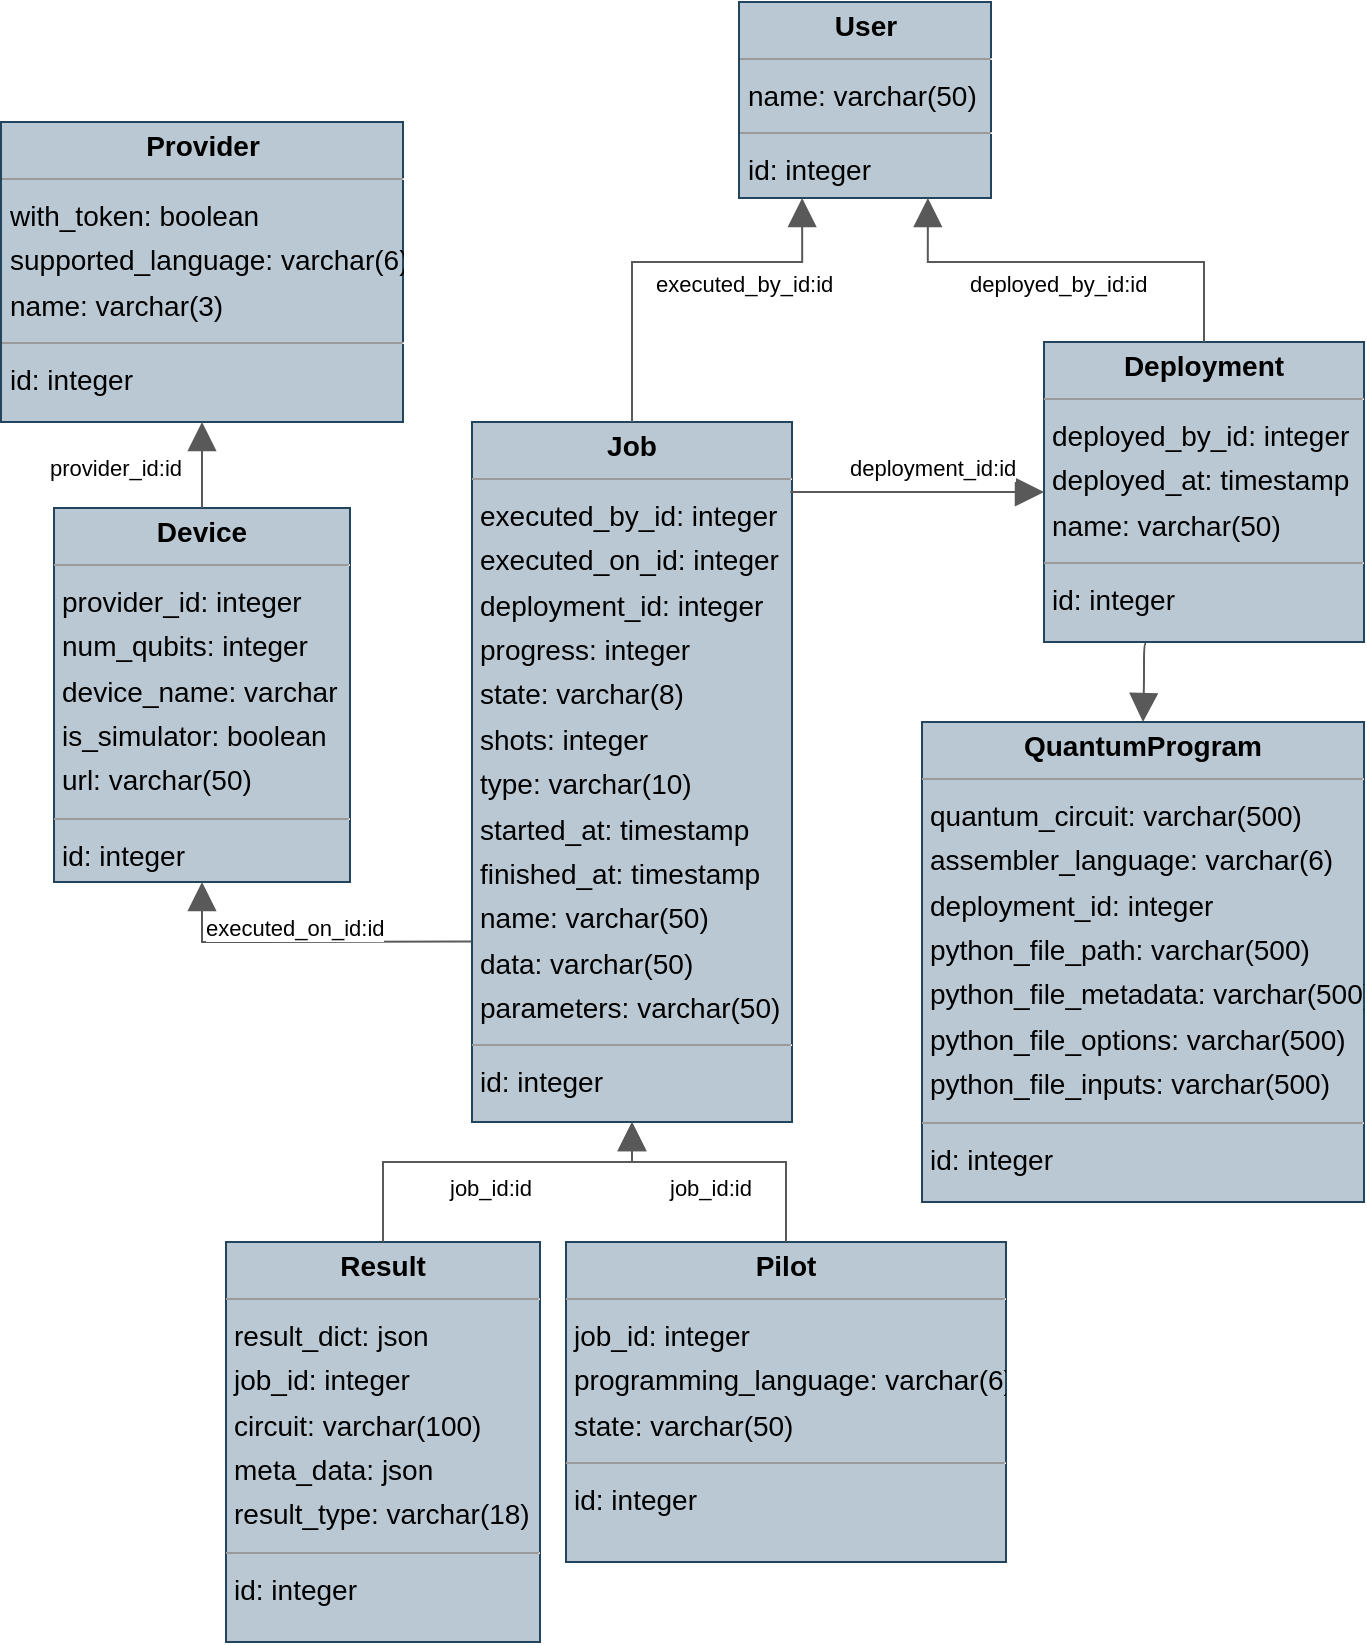 <mxfile version="20.5.3" type="embed"><diagram id="woZmq--j6TU2j0kvm82t" name="Seite-1"><mxGraphModel dx="684" dy="179" grid="1" gridSize="10" guides="1" tooltips="1" connect="1" arrows="1" fold="1" page="0" pageScale="1" pageWidth="827" pageHeight="1169" background="none" math="0" shadow="0"><root><mxCell id="0"/><mxCell id="1" parent="0"/><mxCell id="node4" value="&lt;p style=&quot;margin:0px;margin-top:4px;text-align:center;&quot;&gt;&lt;b&gt;Deployment&lt;/b&gt;&lt;/p&gt;&lt;hr size=&quot;1&quot;/&gt;&lt;p style=&quot;margin:0 0 0 4px;line-height:1.6;&quot;&gt; deployed_by_id: integer&lt;br/&gt; deployed_at: timestamp&lt;br/&gt; name: varchar(50)&lt;/p&gt;&lt;hr size=&quot;1&quot;/&gt;&lt;p style=&quot;margin:0 0 0 4px;line-height:1.6;&quot;&gt; id: integer&lt;/p&gt;" style="verticalAlign=top;align=left;overflow=fill;fontSize=14;fontFamily=Helvetica;html=1;rounded=0;shadow=0;comic=0;labelBackgroundColor=none;strokeWidth=1;fillColor=#bac8d3;strokeColor=#23445d;" parent="1" vertex="1"><mxGeometry x="299" y="190" width="160" height="150" as="geometry"/></mxCell><mxCell id="node3" value="&lt;p style=&quot;margin:0px;margin-top:4px;text-align:center;&quot;&gt;&lt;b&gt;Device&lt;/b&gt;&lt;/p&gt;&lt;hr size=&quot;1&quot;/&gt;&lt;p style=&quot;margin:0 0 0 4px;line-height:1.6;&quot;&gt; provider_id: integer&lt;br/&gt; num_qubits: integer&lt;br/&gt; device_name: varchar&lt;br/&gt; is_simulator: boolean&lt;br/&gt; url: varchar(50)&lt;/p&gt;&lt;hr size=&quot;1&quot;/&gt;&lt;p style=&quot;margin:0 0 0 4px;line-height:1.6;&quot;&gt; id: integer&lt;/p&gt;" style="verticalAlign=top;align=left;overflow=fill;fontSize=14;fontFamily=Helvetica;html=1;rounded=0;shadow=0;comic=0;labelBackgroundColor=none;strokeWidth=1;fillColor=#bac8d3;strokeColor=#23445d;" parent="1" vertex="1"><mxGeometry x="-196" y="273" width="148" height="187" as="geometry"/></mxCell><mxCell id="node1" value="&lt;p style=&quot;margin:0px;margin-top:4px;text-align:center;&quot;&gt;&lt;b&gt;Job&lt;/b&gt;&lt;/p&gt;&lt;hr size=&quot;1&quot;/&gt;&lt;p style=&quot;margin:0 0 0 4px;line-height:1.6;&quot;&gt; executed_by_id: integer&lt;br/&gt; executed_on_id: integer&lt;br/&gt; deployment_id: integer&lt;br/&gt; progress: integer&lt;br/&gt; state: varchar(8)&lt;br/&gt; shots: integer&lt;br/&gt; type: varchar(10)&lt;br/&gt; started_at: timestamp&lt;br/&gt; finished_at: timestamp&lt;br/&gt; name: varchar(50)&lt;br/&gt; data: varchar(50)&lt;br/&gt; parameters: varchar(50)&lt;/p&gt;&lt;hr size=&quot;1&quot;/&gt;&lt;p style=&quot;margin:0 0 0 4px;line-height:1.6;&quot;&gt; id: integer&lt;/p&gt;" style="verticalAlign=top;align=left;overflow=fill;fontSize=14;fontFamily=Helvetica;html=1;rounded=0;shadow=0;comic=0;labelBackgroundColor=none;strokeWidth=1;fillColor=#bac8d3;strokeColor=#23445d;" parent="1" vertex="1"><mxGeometry x="13" y="230" width="160" height="350" as="geometry"/></mxCell><mxCell id="node2" value="&lt;p style=&quot;margin:0px;margin-top:4px;text-align:center;&quot;&gt;&lt;b&gt;Pilot&lt;/b&gt;&lt;/p&gt;&lt;hr size=&quot;1&quot;/&gt;&lt;p style=&quot;margin:0 0 0 4px;line-height:1.6;&quot;&gt; job_id: integer&lt;br/&gt; programming_language: varchar(6)&lt;br/&gt; state: varchar(50)&lt;/p&gt;&lt;hr size=&quot;1&quot;/&gt;&lt;p style=&quot;margin:0 0 0 4px;line-height:1.6;&quot;&gt; id: integer&lt;/p&gt;" style="verticalAlign=top;align=left;overflow=fill;fontSize=14;fontFamily=Helvetica;html=1;rounded=0;shadow=0;comic=0;labelBackgroundColor=none;strokeWidth=1;fillColor=#bac8d3;strokeColor=#23445d;" parent="1" vertex="1"><mxGeometry x="60" y="640" width="220" height="160" as="geometry"/></mxCell><mxCell id="St8xuASizieTfpTsJ0Hc-1" style="edgeStyle=orthogonalEdgeStyle;rounded=0;orthogonalLoop=1;jettySize=auto;html=1;exitX=0.5;exitY=1;exitDx=0;exitDy=0;" parent="1" edge="1"><mxGeometry relative="1" as="geometry"><mxPoint x="-121.714" y="230" as="targetPoint"/><mxPoint x="-122" y="230" as="sourcePoint"/></mxGeometry></mxCell><mxCell id="node6" value="&lt;p style=&quot;margin:0px;margin-top:4px;text-align:center;&quot;&gt;&lt;b&gt;Provider&lt;/b&gt;&lt;/p&gt;&lt;hr size=&quot;1&quot;/&gt;&lt;p style=&quot;margin:0 0 0 4px;line-height:1.6;&quot;&gt; with_token: boolean&lt;br/&gt; supported_language: varchar(6)&lt;br/&gt; name: varchar(3)&lt;/p&gt;&lt;hr size=&quot;1&quot;/&gt;&lt;p style=&quot;margin:0 0 0 4px;line-height:1.6;&quot;&gt; id: integer&lt;/p&gt;" style="verticalAlign=top;align=left;overflow=fill;fontSize=14;fontFamily=Helvetica;html=1;rounded=0;shadow=0;comic=0;labelBackgroundColor=none;strokeWidth=1;fillColor=#bac8d3;strokeColor=#23445d;" parent="1" vertex="1"><mxGeometry x="-222.5" y="80" width="201" height="150" as="geometry"/></mxCell><mxCell id="node0" value="&lt;p style=&quot;margin:0px;margin-top:4px;text-align:center;&quot;&gt;&lt;b&gt;QuantumProgram&lt;/b&gt;&lt;/p&gt;&lt;hr size=&quot;1&quot;/&gt;&lt;p style=&quot;margin:0 0 0 4px;line-height:1.6;&quot;&gt; quantum_circuit: varchar(500)&lt;br/&gt; assembler_language: varchar(6)&lt;br/&gt; deployment_id: integer&lt;br/&gt; python_file_path: varchar(500)&lt;br/&gt; python_file_metadata: varchar(500)&lt;br/&gt; python_file_options: varchar(500)&lt;br/&gt; python_file_inputs: varchar(500)&lt;/p&gt;&lt;hr size=&quot;1&quot;/&gt;&lt;p style=&quot;margin:0 0 0 4px;line-height:1.6;&quot;&gt; id: integer&lt;/p&gt;" style="verticalAlign=top;align=left;overflow=fill;fontSize=14;fontFamily=Helvetica;html=1;rounded=0;shadow=0;comic=0;labelBackgroundColor=none;strokeWidth=1;fillColor=#bac8d3;strokeColor=#23445d;" parent="1" vertex="1"><mxGeometry x="238" y="380" width="221" height="240" as="geometry"/></mxCell><mxCell id="node5" value="&lt;p style=&quot;margin:0px;margin-top:4px;text-align:center;&quot;&gt;&lt;b&gt;Result&lt;/b&gt;&lt;/p&gt;&lt;hr size=&quot;1&quot;/&gt;&lt;p style=&quot;margin:0 0 0 4px;line-height:1.6;&quot;&gt; result_dict: json&lt;br/&gt; job_id: integer&lt;br/&gt; circuit: varchar(100)&lt;br/&gt; meta_data: json&lt;br/&gt; result_type: varchar(18)&lt;/p&gt;&lt;hr size=&quot;1&quot;/&gt;&lt;p style=&quot;margin:0 0 0 4px;line-height:1.6;&quot;&gt; id: integer&lt;/p&gt;" style="verticalAlign=top;align=left;overflow=fill;fontSize=14;fontFamily=Helvetica;html=1;rounded=0;shadow=0;comic=0;labelBackgroundColor=none;strokeWidth=1;fillColor=#bac8d3;strokeColor=#23445d;" parent="1" vertex="1"><mxGeometry x="-110" y="640" width="157" height="200" as="geometry"/></mxCell><mxCell id="node7" value="&lt;p style=&quot;margin:0px;margin-top:4px;text-align:center;&quot;&gt;&lt;b&gt;User&lt;/b&gt;&lt;/p&gt;&lt;hr size=&quot;1&quot;/&gt;&lt;p style=&quot;margin:0 0 0 4px;line-height:1.6;&quot;&gt; name: varchar(50)&lt;/p&gt;&lt;hr size=&quot;1&quot;/&gt;&lt;p style=&quot;margin:0 0 0 4px;line-height:1.6;&quot;&gt; id: integer&lt;/p&gt;" style="verticalAlign=top;align=left;overflow=fill;fontSize=14;fontFamily=Helvetica;html=1;rounded=0;shadow=0;comic=0;labelBackgroundColor=none;strokeWidth=1;fillColor=#bac8d3;strokeColor=#23445d;" parent="1" vertex="1"><mxGeometry x="146.5" y="20" width="126" height="98" as="geometry"/></mxCell><mxCell id="edge0" value="" style="html=1;rounded=0;edgeStyle=orthogonalEdgeStyle;dashed=0;startArrow=none;endArrow=block;endSize=12;strokeColor=#595959;exitX=0.500;exitY=0.000;exitDx=0;exitDy=0;entryX=0.750;entryY=1.001;entryDx=0;entryDy=0;" parent="1" source="node4" target="node7" edge="1"><mxGeometry width="50" height="50" relative="1" as="geometry"><Array as="points"><mxPoint x="379" y="150"/><mxPoint x="241" y="150"/></Array></mxGeometry></mxCell><mxCell id="label2" value="deployed_by_id:id" style="edgeLabel;resizable=0;html=1;align=left;verticalAlign=top;strokeColor=default;" parent="edge0" vertex="1" connectable="0"><mxGeometry x="260" y="148" as="geometry"/></mxCell><mxCell id="edge4" value="" style="html=1;rounded=1;edgeStyle=orthogonalEdgeStyle;dashed=0;startArrow=none;endArrow=block;endSize=12;strokeColor=#595959;exitX=0.500;exitY=0.000;exitDx=0;exitDy=0;entryX=0.500;entryY=1.000;entryDx=0;entryDy=0;" parent="1" source="node3" edge="1"><mxGeometry width="50" height="50" relative="1" as="geometry"><Array as="points"/><mxPoint x="-122" y="230" as="targetPoint"/></mxGeometry></mxCell><mxCell id="label26" value="provider_id:id" style="edgeLabel;resizable=0;html=1;align=left;verticalAlign=top;strokeColor=default;" parent="edge4" vertex="1" connectable="0"><mxGeometry x="-200" y="240" as="geometry"/></mxCell><mxCell id="edge7" value="" style="html=1;rounded=1;edgeStyle=orthogonalEdgeStyle;dashed=0;startArrow=none;endArrow=block;endSize=12;strokeColor=#595959;exitX=0.995;exitY=0.1;exitDx=0;exitDy=0;entryX=0;entryY=0.5;entryDx=0;entryDy=0;exitPerimeter=0;" parent="1" source="node1" target="node4" edge="1"><mxGeometry width="50" height="50" relative="1" as="geometry"><Array as="points"><mxPoint x="210" y="265"/><mxPoint x="210" y="265"/></Array></mxGeometry></mxCell><mxCell id="label44" value="deployment_id:id" style="edgeLabel;resizable=0;html=1;align=left;verticalAlign=top;strokeColor=default;" parent="edge7" vertex="1" connectable="0"><mxGeometry x="200" y="240" as="geometry"/></mxCell><mxCell id="edge5" value="" style="html=1;rounded=0;edgeStyle=orthogonalEdgeStyle;dashed=0;startArrow=none;endArrow=block;endSize=12;strokeColor=#595959;entryX=0.500;entryY=1.000;entryDx=0;entryDy=0;exitX=-0.002;exitY=0.742;exitDx=0;exitDy=0;exitPerimeter=0;" parent="1" source="node1" target="node3" edge="1"><mxGeometry width="50" height="50" relative="1" as="geometry"><Array as="points"><mxPoint x="10" y="490"/><mxPoint x="-122" y="490"/></Array><mxPoint x="10" y="480" as="sourcePoint"/></mxGeometry></mxCell><mxCell id="edge6" value="" style="html=1;rounded=0;edgeStyle=orthogonalEdgeStyle;dashed=0;startArrow=none;endArrow=block;endSize=12;strokeColor=#595959;exitX=0.500;exitY=0.000;exitDx=0;exitDy=0;entryX=0.250;entryY=1.001;entryDx=0;entryDy=0;" parent="1" source="node1" target="node7" edge="1"><mxGeometry width="50" height="50" relative="1" as="geometry"><Array as="points"><mxPoint x="93" y="150"/><mxPoint x="178" y="150"/></Array></mxGeometry></mxCell><mxCell id="label38" value="executed_by_id:id" style="edgeLabel;resizable=0;html=1;align=left;verticalAlign=top;strokeColor=default;" parent="edge6" vertex="1" connectable="0"><mxGeometry x="103" y="148" as="geometry"/></mxCell><mxCell id="edge2" value="" style="html=1;rounded=0;edgeStyle=orthogonalEdgeStyle;dashed=0;startArrow=none;endArrow=block;endSize=12;strokeColor=#595959;exitX=0.5;exitY=0;exitDx=0;exitDy=0;entryX=0.5;entryY=1;entryDx=0;entryDy=0;" parent="1" source="node2" target="node1" edge="1"><mxGeometry width="50" height="50" relative="1" as="geometry"><Array as="points"><mxPoint x="170" y="600"/><mxPoint x="93" y="600"/></Array><mxPoint x="180.5" y="706" as="sourcePoint"/><mxPoint x="103.5" y="616" as="targetPoint"/></mxGeometry></mxCell><mxCell id="label14" value="job_id:id" style="edgeLabel;resizable=0;html=1;align=left;verticalAlign=top;strokeColor=default;" parent="edge2" vertex="1" connectable="0"><mxGeometry x="110" y="600" as="geometry"/></mxCell><mxCell id="edge3" value="" style="html=1;rounded=0;edgeStyle=orthogonalEdgeStyle;dashed=0;startArrow=none;endArrow=block;endSize=12;strokeColor=#595959;exitX=0.500;exitY=0.000;exitDx=0;exitDy=0;entryX=0.500;entryY=1.000;entryDx=0;entryDy=0;" parent="1" source="node5" target="node1" edge="1"><mxGeometry width="50" height="50" relative="1" as="geometry"><Array as="points"><mxPoint x="-32" y="640"/><mxPoint x="-32" y="600"/><mxPoint x="93" y="600"/></Array></mxGeometry></mxCell><mxCell id="label20" value="job_id:id" style="edgeLabel;resizable=0;html=1;align=left;verticalAlign=top;strokeColor=default;" parent="edge3" vertex="1" connectable="0"><mxGeometry y="600" as="geometry"/></mxCell><mxCell id="St8xuASizieTfpTsJ0Hc-3" value="" style="html=1;rounded=1;edgeStyle=orthogonalEdgeStyle;dashed=0;startArrow=none;endArrow=block;endSize=12;strokeColor=#595959;entryX=0.5;entryY=0;entryDx=0;entryDy=0;" parent="1" target="node0" edge="1"><mxGeometry width="50" height="50" relative="1" as="geometry"><Array as="points"><mxPoint x="349" y="341"/><mxPoint x="349" y="360"/></Array><mxPoint x="350" y="341" as="sourcePoint"/><mxPoint x="13" y="188" as="targetPoint"/></mxGeometry></mxCell><mxCell id="St8xuASizieTfpTsJ0Hc-4" value="executed_on_id:id" style="edgeLabel;resizable=0;html=1;align=left;verticalAlign=top;strokeColor=default;" parent="St8xuASizieTfpTsJ0Hc-3" vertex="1" connectable="0"><mxGeometry x="-122" y="470" as="geometry"/></mxCell></root></mxGraphModel></diagram></mxfile>
